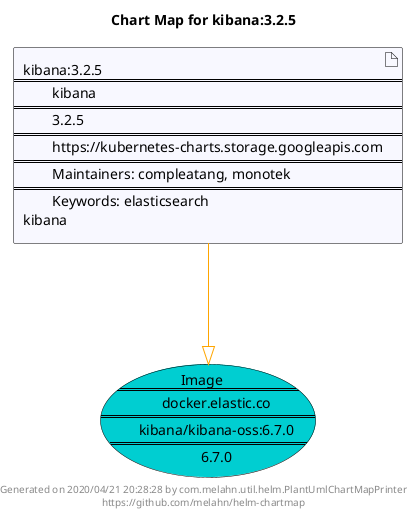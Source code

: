 @startuml
skinparam linetype ortho
skinparam backgroundColor white
skinparam usecaseBorderColor black
skinparam usecaseArrowColor LightSlateGray
skinparam artifactBorderColor black
skinparam artifactArrowColor LightSlateGray

title Chart Map for kibana:3.2.5

'There is one referenced Helm Chart
artifact "kibana:3.2.5\n====\n\tkibana\n====\n\t3.2.5\n====\n\thttps://kubernetes-charts.storage.googleapis.com\n====\n\tMaintainers: compleatang, monotek\n====\n\tKeywords: elasticsearch\nkibana" as kibana_3_2_5 #GhostWhite

'There is one referenced Docker Image
usecase "Image\n====\n\tdocker.elastic.co\n====\n\tkibana/kibana-oss:6.7.0\n====\n\t6.7.0" as docker_elastic_co_kibana_kibana_oss_6_7_0 #DarkTurquoise

'Chart Dependencies
kibana_3_2_5--[#orange]-|>docker_elastic_co_kibana_kibana_oss_6_7_0

center footer Generated on 2020/04/21 20:28:28 by com.melahn.util.helm.PlantUmlChartMapPrinter\nhttps://github.com/melahn/helm-chartmap
@enduml
